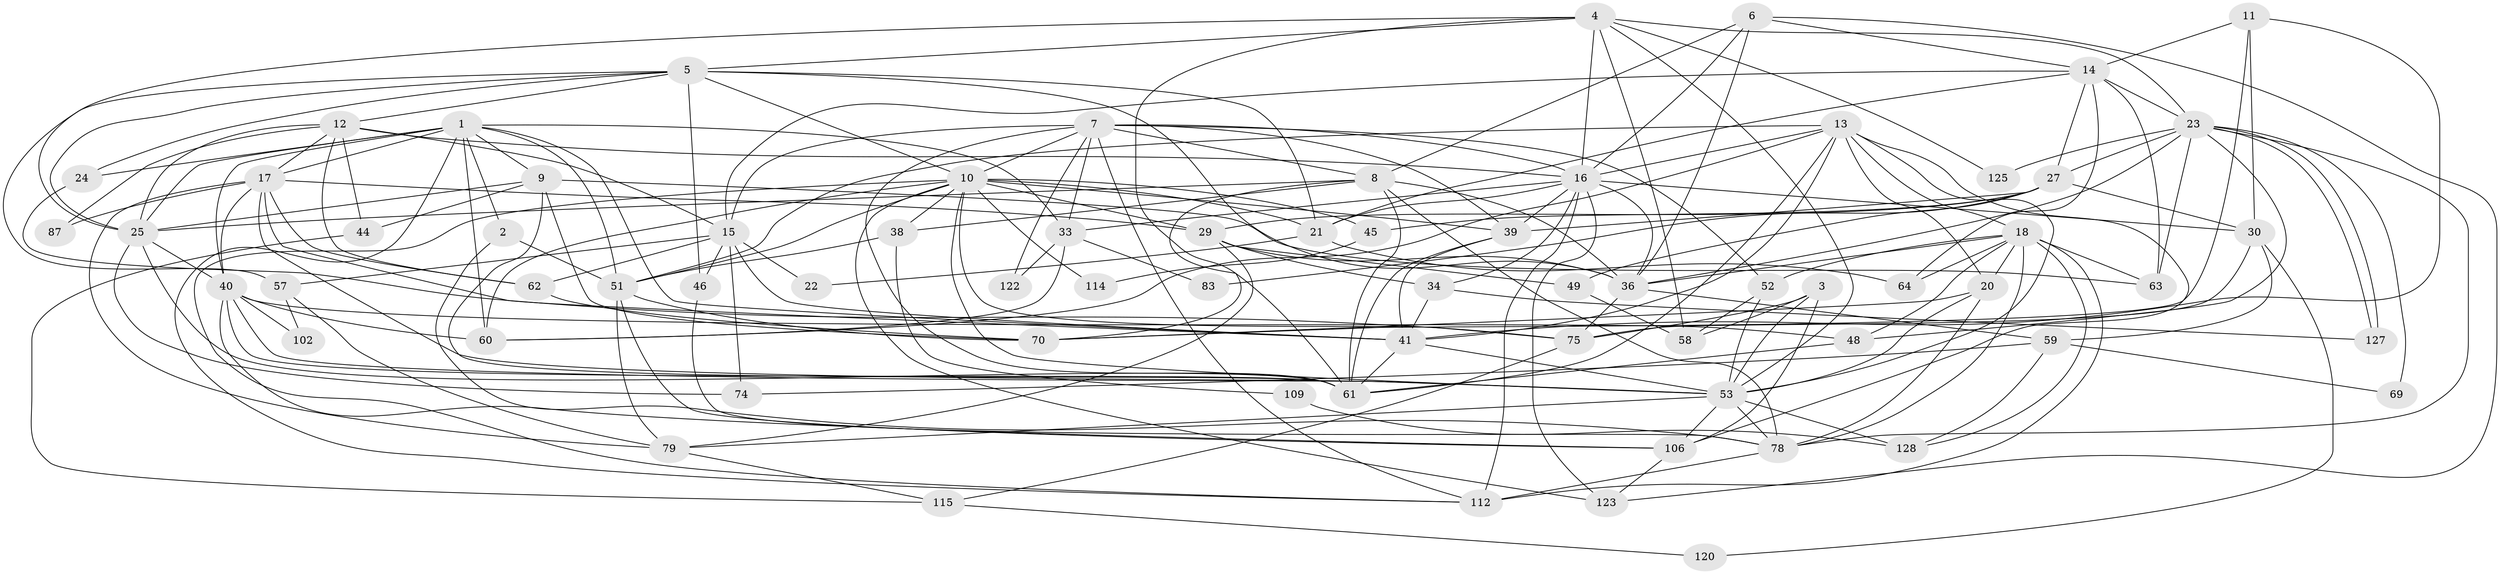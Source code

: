 // original degree distribution, {5: 0.16428571428571428, 3: 0.22857142857142856, 4: 0.2714285714285714, 9: 0.007142857142857143, 2: 0.17142857142857143, 6: 0.10714285714285714, 7: 0.04285714285714286, 8: 0.007142857142857143}
// Generated by graph-tools (version 1.1) at 2025/15/03/09/25 04:15:13]
// undirected, 70 vertices, 203 edges
graph export_dot {
graph [start="1"]
  node [color=gray90,style=filled];
  1 [super="+98+105"];
  2;
  3;
  4 [super="+117+66"];
  5 [super="+77"];
  6 [super="+111"];
  7 [super="+31"];
  8 [super="+56"];
  9 [super="+26"];
  10 [super="+72+96"];
  11;
  12 [super="+108+88"];
  13 [super="+132+118"];
  14 [super="+19+84"];
  15 [super="+131+138"];
  16 [super="+97+32+28"];
  17 [super="+104"];
  18 [super="+81"];
  20;
  21 [super="+42"];
  22;
  23 [super="+35"];
  24;
  25 [super="+135"];
  27 [super="+55"];
  29 [super="+65"];
  30 [super="+47"];
  33;
  34;
  36 [super="+50+43"];
  38 [super="+136"];
  39 [super="+134"];
  40 [super="+67+93+100"];
  41 [super="+95+99"];
  44 [super="+54"];
  45;
  46;
  48 [super="+126"];
  49;
  51 [super="+68"];
  52;
  53 [super="+130+76"];
  57;
  58;
  59 [super="+101"];
  60 [super="+82"];
  61 [super="+91+89"];
  62;
  63;
  64;
  69;
  70 [super="+85"];
  74;
  75 [super="+113"];
  78 [super="+86"];
  79 [super="+80+107"];
  83;
  87;
  102;
  106;
  109;
  112 [super="+124"];
  114;
  115;
  120;
  122;
  123;
  125;
  127;
  128;
  1 -- 24;
  1 -- 25;
  1 -- 9;
  1 -- 17;
  1 -- 33;
  1 -- 112;
  1 -- 2;
  1 -- 40;
  1 -- 41;
  1 -- 60;
  1 -- 51;
  2 -- 78;
  2 -- 51;
  3 -- 106;
  3 -- 58;
  3 -- 75;
  3 -- 53;
  4 -- 58;
  4 -- 5;
  4 -- 125;
  4 -- 23;
  4 -- 25;
  4 -- 61;
  4 -- 53;
  4 -- 16;
  5 -- 21;
  5 -- 24;
  5 -- 46;
  5 -- 57;
  5 -- 36;
  5 -- 10;
  5 -- 12;
  5 -- 25;
  6 -- 36;
  6 -- 14;
  6 -- 8;
  6 -- 16;
  6 -- 123;
  7 -- 39;
  7 -- 33;
  7 -- 8;
  7 -- 10;
  7 -- 15;
  7 -- 16 [weight=2];
  7 -- 112;
  7 -- 52;
  7 -- 122;
  7 -- 61;
  8 -- 36;
  8 -- 38;
  8 -- 70;
  8 -- 61;
  8 -- 78;
  8 -- 25;
  9 -- 63;
  9 -- 44;
  9 -- 25;
  9 -- 61;
  9 -- 70;
  10 -- 21;
  10 -- 75;
  10 -- 112;
  10 -- 114;
  10 -- 39 [weight=2];
  10 -- 123;
  10 -- 60;
  10 -- 45;
  10 -- 29;
  10 -- 51;
  10 -- 38;
  10 -- 53;
  11 -- 14;
  11 -- 30;
  11 -- 41;
  11 -- 70;
  12 -- 44;
  12 -- 15;
  12 -- 16;
  12 -- 17;
  12 -- 87;
  12 -- 25;
  12 -- 62;
  13 -- 106;
  13 -- 41;
  13 -- 61;
  13 -- 20;
  13 -- 60;
  13 -- 16;
  13 -- 18;
  13 -- 51;
  13 -- 53;
  14 -- 64;
  14 -- 27;
  14 -- 23;
  14 -- 15;
  14 -- 21;
  14 -- 63;
  15 -- 62;
  15 -- 22;
  15 -- 74;
  15 -- 57;
  15 -- 46;
  15 -- 41;
  16 -- 21;
  16 -- 33;
  16 -- 34;
  16 -- 36;
  16 -- 39;
  16 -- 123;
  16 -- 30 [weight=2];
  16 -- 112;
  17 -- 79;
  17 -- 40;
  17 -- 87;
  17 -- 62;
  17 -- 41;
  17 -- 29;
  17 -- 53;
  18 -- 78;
  18 -- 20;
  18 -- 63;
  18 -- 128;
  18 -- 64;
  18 -- 48;
  18 -- 112;
  18 -- 36;
  18 -- 52;
  20 -- 70;
  20 -- 78;
  20 -- 53;
  21 -- 64;
  21 -- 22;
  23 -- 127;
  23 -- 127;
  23 -- 36;
  23 -- 69;
  23 -- 27;
  23 -- 125;
  23 -- 63;
  23 -- 48;
  23 -- 78;
  24 -- 75;
  25 -- 40;
  25 -- 74;
  25 -- 61;
  27 -- 45;
  27 -- 49;
  27 -- 83;
  27 -- 39;
  27 -- 30;
  27 -- 29;
  29 -- 49 [weight=2];
  29 -- 34;
  29 -- 36;
  29 -- 79;
  30 -- 120;
  30 -- 75;
  30 -- 59;
  33 -- 83;
  33 -- 122;
  33 -- 60;
  34 -- 127;
  34 -- 41;
  36 -- 59;
  36 -- 75;
  38 -- 51;
  38 -- 109;
  39 -- 41;
  39 -- 61;
  40 -- 48;
  40 -- 102;
  40 -- 60;
  40 -- 106;
  40 -- 61;
  40 -- 53;
  41 -- 61 [weight=2];
  41 -- 53;
  44 -- 115;
  45 -- 114;
  46 -- 78;
  48 -- 61 [weight=2];
  49 -- 58;
  51 -- 106;
  51 -- 79;
  51 -- 70;
  52 -- 58;
  52 -- 53;
  53 -- 128;
  53 -- 106;
  53 -- 78;
  53 -- 79;
  57 -- 102;
  57 -- 79;
  59 -- 69;
  59 -- 128;
  59 -- 74;
  62 -- 70;
  75 -- 115;
  78 -- 112;
  79 -- 115;
  106 -- 123;
  109 -- 128;
  115 -- 120;
}

